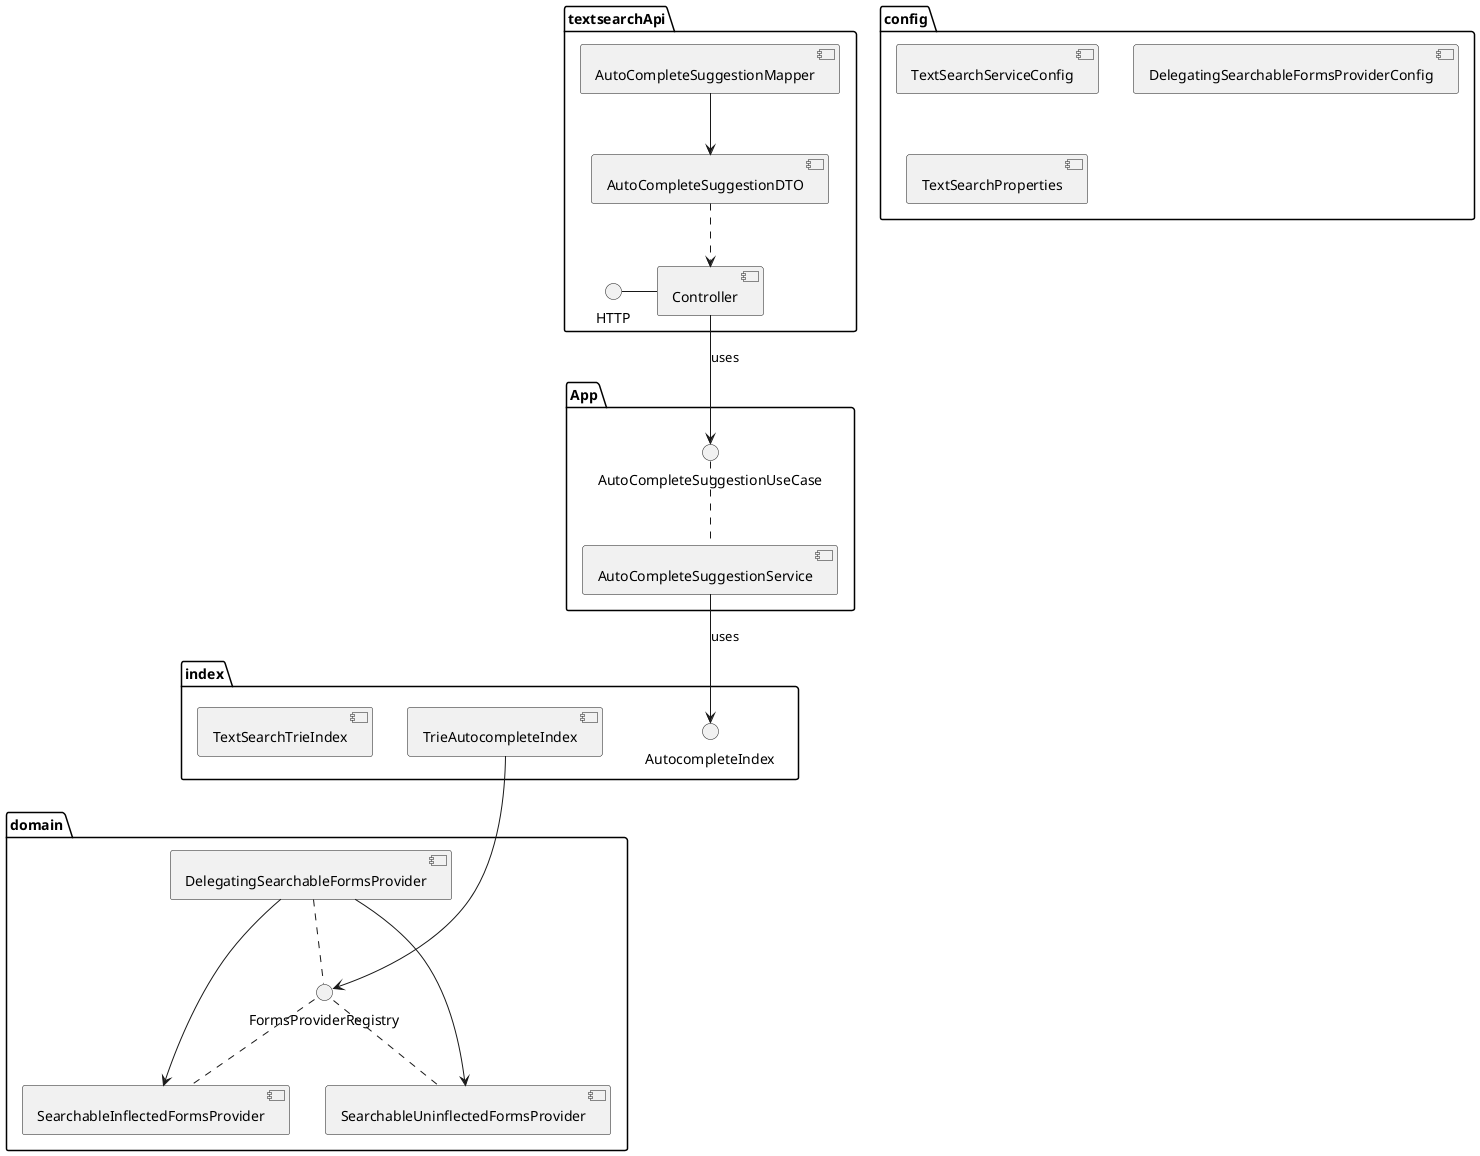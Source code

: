 @startuml
'https://plantuml.com/component-diagram

top to bottom direction

package "textsearchApi" {
  [Controller] as controller
  HTTP - controller
  [AutoCompleteSuggestionDTO] as dto
  [AutoCompleteSuggestionMapper] as mapper
}

package "App" {
  () AutoCompleteSuggestionUseCase as usecase
  [AutoCompleteSuggestionService] as appService
}

package "domain" {
  () FormsProviderRegistry as registry
  [DelegatingSearchableFormsProvider] as delegator
  [SearchableInflectedFormsProvider] as inflectedProvider
  [SearchableUninflectedFormsProvider] as uninflectedProvider
}


package "index" {
 () AutocompleteIndex as indexInterface
 [TrieAutocompleteIndex] as indexService
 [TextSearchTrieIndex] as trieIndex

}

package "config" {
 [TextSearchServiceConfig]
 [DelegatingSearchableFormsProviderConfig]
 [TextSearchProperties]
}

controller --> usecase : uses
usecase .. appService
mapper --> dto
dto ..> controller
appService --> indexInterface : uses
indexService ---> registry


delegator .d. registry
registry .. inflectedProvider
registry .. uninflectedProvider
delegator --> inflectedProvider
delegator --> uninflectedProvider
@enduml